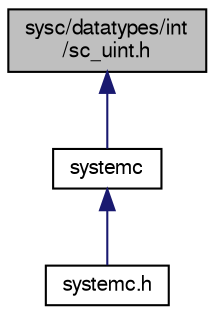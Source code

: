 digraph "sysc/datatypes/int/sc_uint.h"
{
  edge [fontname="FreeSans",fontsize="10",labelfontname="FreeSans",labelfontsize="10"];
  node [fontname="FreeSans",fontsize="10",shape=record];
  Node48 [label="sysc/datatypes/int\l/sc_uint.h",height=0.2,width=0.4,color="black", fillcolor="grey75", style="filled", fontcolor="black"];
  Node48 -> Node49 [dir="back",color="midnightblue",fontsize="10",style="solid",fontname="FreeSans"];
  Node49 [label="systemc",height=0.2,width=0.4,color="black", fillcolor="white", style="filled",URL="$a00401.html"];
  Node49 -> Node50 [dir="back",color="midnightblue",fontsize="10",style="solid",fontname="FreeSans"];
  Node50 [label="systemc.h",height=0.2,width=0.4,color="black", fillcolor="white", style="filled",URL="$a00404.html"];
}
